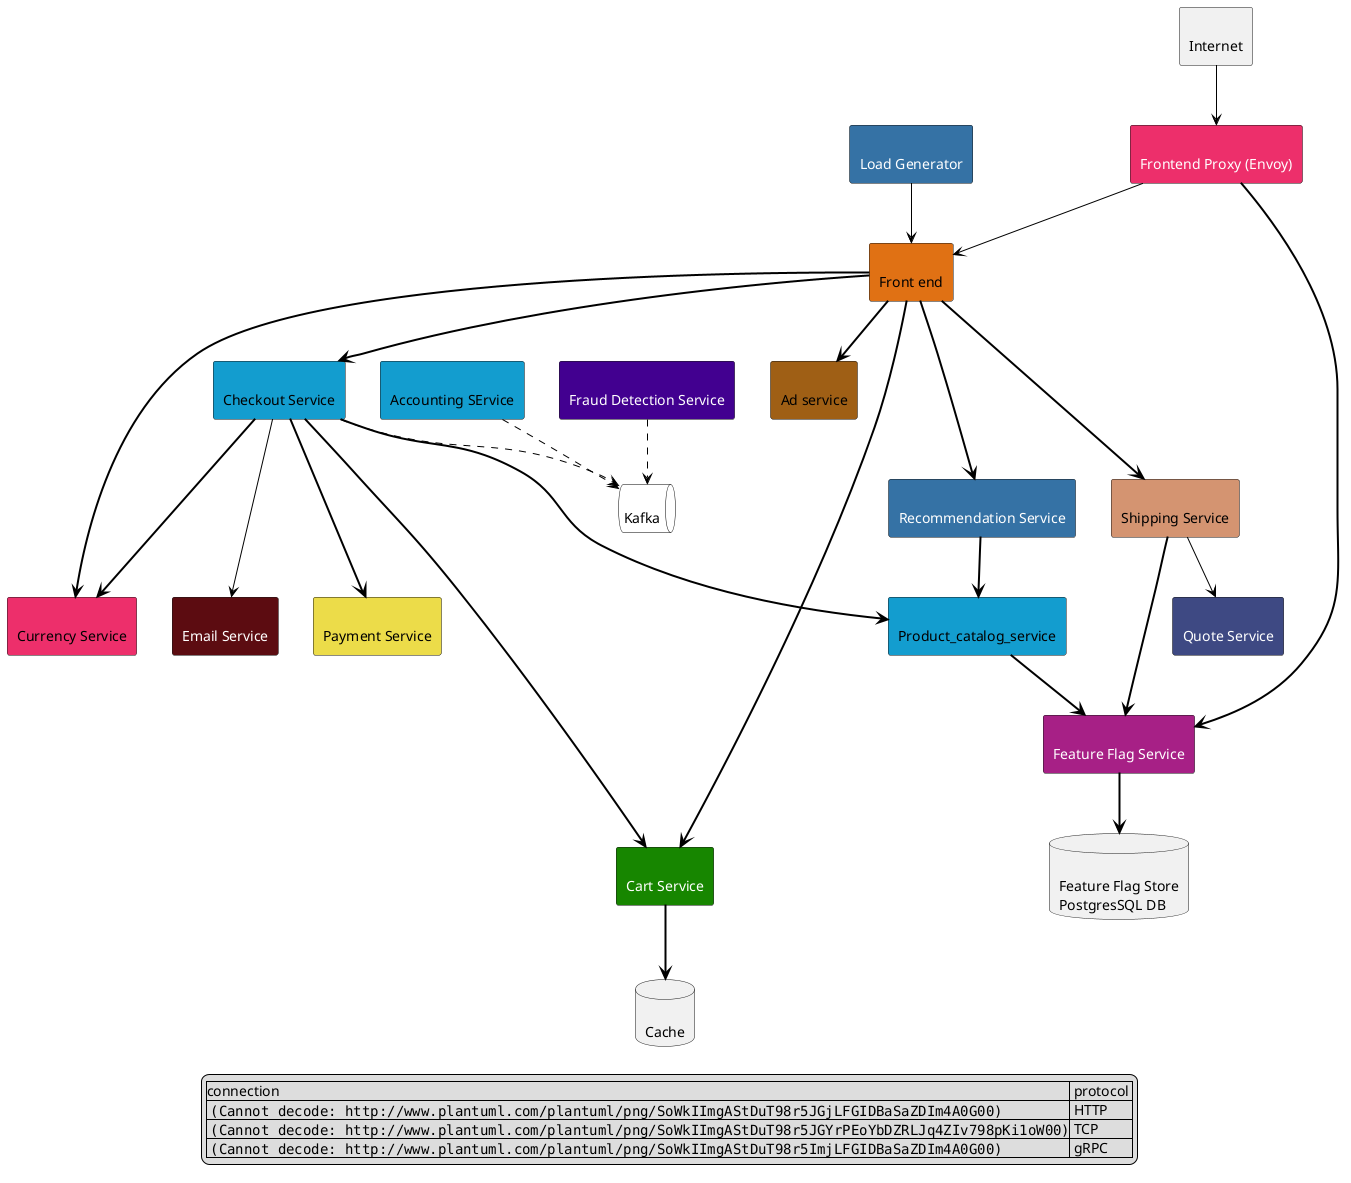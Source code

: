 @startuml
rectangle "\nInternet" as internet

rectangle "\nLoad Generator" as load_generator #3572A5;text:white
rectangle "\nFront end" as frontend #E07114
rectangle "\nFrontend Proxy (Envoy)" as frontend_proxy #ED2F6B;text:white

' incoming traffic
frontend_proxy -[#black]-> frontend
internet -[#black]-> frontend_proxy
load_generator -[#black]-> frontend

together {
    rectangle "\nAd service" as ad_service #9F5F15
    rectangle "\nFraud Detection Service" as fraud_detection_service #420090;text:white
    rectangle "\nAccounting SErvice" as accounting_service #139DCF
    rectangle "\nCheckout Service" as checkout_service #139DCF
}

frontend =[#black]=> ad_service
frontend =[#black]=> checkout_service

' layer 3

queue "\nKafka" as kafka #white;line:black

fraud_detection_service .[#black].> kafka
accounting_service .[#black].> kafka
checkout_service .[#black].> kafka

together {
    rectangle "\nShipping Service" as shipping_service #D49471
    rectangle "\nRecommendation Service" as recommendation_service #3572A5;text:white
}

frontend =[#black]==> shipping_service
frontend =[#black]==> recommendation_service

' break
'
rectangle "\nCart Service" as cart_service #178600;text:white

frontend ==[#black]==> cart_service
checkout_service ==[#black]===> cart_service

together {
    rectangle "\nCurrency Service" as currency_service #ED2F6B
    rectangle "\nEmail Service" as email_service #5C0C11;text:white
    rectangle "\nPayment Service" as payment_service #ECDC49;text:black
}

checkout_service ==[#black]=> currency_service
checkout_service --[#black]-> email_service
checkout_service =[#black]==> payment_service

frontend ==[#black]=> currency_service

rectangle "\nQuote Service" as quote_service #3E4983;text:white
rectangle "\nProduct_catalog_service" as product_catalog_service #139DCF

checkout_service =[#black]=> product_catalog_service
shipping_service -[#black]-> quote_service
recommendation_service =[#black]=> product_catalog_service

' layer 4
database "\nCache" as cache_redis

cart_service =[#black]=> cache_redis

rectangle "\nFeature Flag Service" as feature_flag_service #A72086;text:white

shipping_service =[#black]=> feature_flag_service
product_catalog_service =[#black]=> feature_flag_service
frontend_proxy =[#black]==> feature_flag_service

database "\nFeature Flag Store\nPostgresSQL DB" as feature_flag_store

feature_flag_service =[#black]=> feature_flag_store

legend
    |connection | protocol |
    | <img:http://www.plantuml.com/plantuml/png/SoWkIImgAStDuT98r5JGjLFGIDBaSaZDIm4A0G00>| HTTP |
    | <img:http://www.plantuml.com/plantuml/png/SoWkIImgAStDuT98r5JGYrPEoYbDZRLJq4ZIv798pKi1oW00>| TCP |
    | <img:http://www.plantuml.com/plantuml/png/SoWkIImgAStDuT98r5ImjLFGIDBaSaZDIm4A0G00>| gRPC |
endlegend
@enduml 
